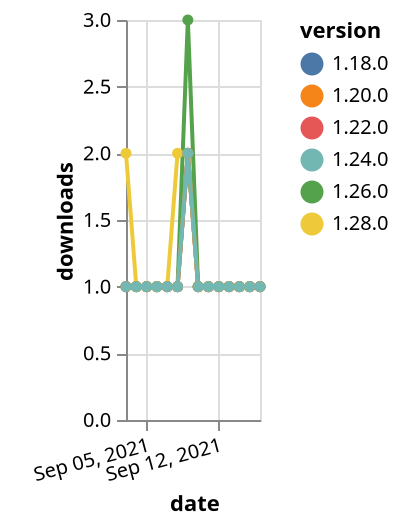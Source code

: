 {"$schema": "https://vega.github.io/schema/vega-lite/v5.json", "description": "A simple bar chart with embedded data.", "data": {"values": [{"date": "2021-09-03", "total": 218, "delta": 1, "version": "1.18.0"}, {"date": "2021-09-04", "total": 219, "delta": 1, "version": "1.18.0"}, {"date": "2021-09-05", "total": 220, "delta": 1, "version": "1.18.0"}, {"date": "2021-09-06", "total": 221, "delta": 1, "version": "1.18.0"}, {"date": "2021-09-07", "total": 222, "delta": 1, "version": "1.18.0"}, {"date": "2021-09-08", "total": 223, "delta": 1, "version": "1.18.0"}, {"date": "2021-09-09", "total": 225, "delta": 2, "version": "1.18.0"}, {"date": "2021-09-10", "total": 226, "delta": 1, "version": "1.18.0"}, {"date": "2021-09-11", "total": 227, "delta": 1, "version": "1.18.0"}, {"date": "2021-09-12", "total": 228, "delta": 1, "version": "1.18.0"}, {"date": "2021-09-13", "total": 229, "delta": 1, "version": "1.18.0"}, {"date": "2021-09-14", "total": 230, "delta": 1, "version": "1.18.0"}, {"date": "2021-09-15", "total": 231, "delta": 1, "version": "1.18.0"}, {"date": "2021-09-16", "total": 232, "delta": 1, "version": "1.18.0"}, {"date": "2021-09-03", "total": 170, "delta": 1, "version": "1.22.0"}, {"date": "2021-09-04", "total": 171, "delta": 1, "version": "1.22.0"}, {"date": "2021-09-05", "total": 172, "delta": 1, "version": "1.22.0"}, {"date": "2021-09-06", "total": 173, "delta": 1, "version": "1.22.0"}, {"date": "2021-09-07", "total": 174, "delta": 1, "version": "1.22.0"}, {"date": "2021-09-08", "total": 175, "delta": 1, "version": "1.22.0"}, {"date": "2021-09-09", "total": 177, "delta": 2, "version": "1.22.0"}, {"date": "2021-09-10", "total": 178, "delta": 1, "version": "1.22.0"}, {"date": "2021-09-11", "total": 179, "delta": 1, "version": "1.22.0"}, {"date": "2021-09-12", "total": 180, "delta": 1, "version": "1.22.0"}, {"date": "2021-09-13", "total": 181, "delta": 1, "version": "1.22.0"}, {"date": "2021-09-14", "total": 182, "delta": 1, "version": "1.22.0"}, {"date": "2021-09-15", "total": 183, "delta": 1, "version": "1.22.0"}, {"date": "2021-09-16", "total": 184, "delta": 1, "version": "1.22.0"}, {"date": "2021-09-03", "total": 117, "delta": 2, "version": "1.28.0"}, {"date": "2021-09-04", "total": 118, "delta": 1, "version": "1.28.0"}, {"date": "2021-09-05", "total": 119, "delta": 1, "version": "1.28.0"}, {"date": "2021-09-06", "total": 120, "delta": 1, "version": "1.28.0"}, {"date": "2021-09-07", "total": 121, "delta": 1, "version": "1.28.0"}, {"date": "2021-09-08", "total": 123, "delta": 2, "version": "1.28.0"}, {"date": "2021-09-09", "total": 125, "delta": 2, "version": "1.28.0"}, {"date": "2021-09-10", "total": 126, "delta": 1, "version": "1.28.0"}, {"date": "2021-09-11", "total": 127, "delta": 1, "version": "1.28.0"}, {"date": "2021-09-12", "total": 128, "delta": 1, "version": "1.28.0"}, {"date": "2021-09-13", "total": 129, "delta": 1, "version": "1.28.0"}, {"date": "2021-09-14", "total": 130, "delta": 1, "version": "1.28.0"}, {"date": "2021-09-15", "total": 131, "delta": 1, "version": "1.28.0"}, {"date": "2021-09-16", "total": 132, "delta": 1, "version": "1.28.0"}, {"date": "2021-09-03", "total": 171, "delta": 1, "version": "1.26.0"}, {"date": "2021-09-04", "total": 172, "delta": 1, "version": "1.26.0"}, {"date": "2021-09-05", "total": 173, "delta": 1, "version": "1.26.0"}, {"date": "2021-09-06", "total": 174, "delta": 1, "version": "1.26.0"}, {"date": "2021-09-07", "total": 175, "delta": 1, "version": "1.26.0"}, {"date": "2021-09-08", "total": 176, "delta": 1, "version": "1.26.0"}, {"date": "2021-09-09", "total": 179, "delta": 3, "version": "1.26.0"}, {"date": "2021-09-10", "total": 180, "delta": 1, "version": "1.26.0"}, {"date": "2021-09-11", "total": 181, "delta": 1, "version": "1.26.0"}, {"date": "2021-09-12", "total": 182, "delta": 1, "version": "1.26.0"}, {"date": "2021-09-13", "total": 183, "delta": 1, "version": "1.26.0"}, {"date": "2021-09-14", "total": 184, "delta": 1, "version": "1.26.0"}, {"date": "2021-09-15", "total": 185, "delta": 1, "version": "1.26.0"}, {"date": "2021-09-16", "total": 186, "delta": 1, "version": "1.26.0"}, {"date": "2021-09-03", "total": 178, "delta": 1, "version": "1.20.0"}, {"date": "2021-09-04", "total": 179, "delta": 1, "version": "1.20.0"}, {"date": "2021-09-05", "total": 180, "delta": 1, "version": "1.20.0"}, {"date": "2021-09-06", "total": 181, "delta": 1, "version": "1.20.0"}, {"date": "2021-09-07", "total": 182, "delta": 1, "version": "1.20.0"}, {"date": "2021-09-08", "total": 183, "delta": 1, "version": "1.20.0"}, {"date": "2021-09-09", "total": 185, "delta": 2, "version": "1.20.0"}, {"date": "2021-09-10", "total": 186, "delta": 1, "version": "1.20.0"}, {"date": "2021-09-11", "total": 187, "delta": 1, "version": "1.20.0"}, {"date": "2021-09-12", "total": 188, "delta": 1, "version": "1.20.0"}, {"date": "2021-09-13", "total": 189, "delta": 1, "version": "1.20.0"}, {"date": "2021-09-14", "total": 190, "delta": 1, "version": "1.20.0"}, {"date": "2021-09-15", "total": 191, "delta": 1, "version": "1.20.0"}, {"date": "2021-09-16", "total": 192, "delta": 1, "version": "1.20.0"}, {"date": "2021-09-03", "total": 142, "delta": 1, "version": "1.24.0"}, {"date": "2021-09-04", "total": 143, "delta": 1, "version": "1.24.0"}, {"date": "2021-09-05", "total": 144, "delta": 1, "version": "1.24.0"}, {"date": "2021-09-06", "total": 145, "delta": 1, "version": "1.24.0"}, {"date": "2021-09-07", "total": 146, "delta": 1, "version": "1.24.0"}, {"date": "2021-09-08", "total": 147, "delta": 1, "version": "1.24.0"}, {"date": "2021-09-09", "total": 149, "delta": 2, "version": "1.24.0"}, {"date": "2021-09-10", "total": 150, "delta": 1, "version": "1.24.0"}, {"date": "2021-09-11", "total": 151, "delta": 1, "version": "1.24.0"}, {"date": "2021-09-12", "total": 152, "delta": 1, "version": "1.24.0"}, {"date": "2021-09-13", "total": 153, "delta": 1, "version": "1.24.0"}, {"date": "2021-09-14", "total": 154, "delta": 1, "version": "1.24.0"}, {"date": "2021-09-15", "total": 155, "delta": 1, "version": "1.24.0"}, {"date": "2021-09-16", "total": 156, "delta": 1, "version": "1.24.0"}]}, "width": "container", "mark": {"type": "line", "point": {"filled": true}}, "encoding": {"x": {"field": "date", "type": "temporal", "timeUnit": "yearmonthdate", "title": "date", "axis": {"labelAngle": -15}}, "y": {"field": "delta", "type": "quantitative", "title": "downloads"}, "color": {"field": "version", "type": "nominal"}, "tooltip": {"field": "delta"}}}